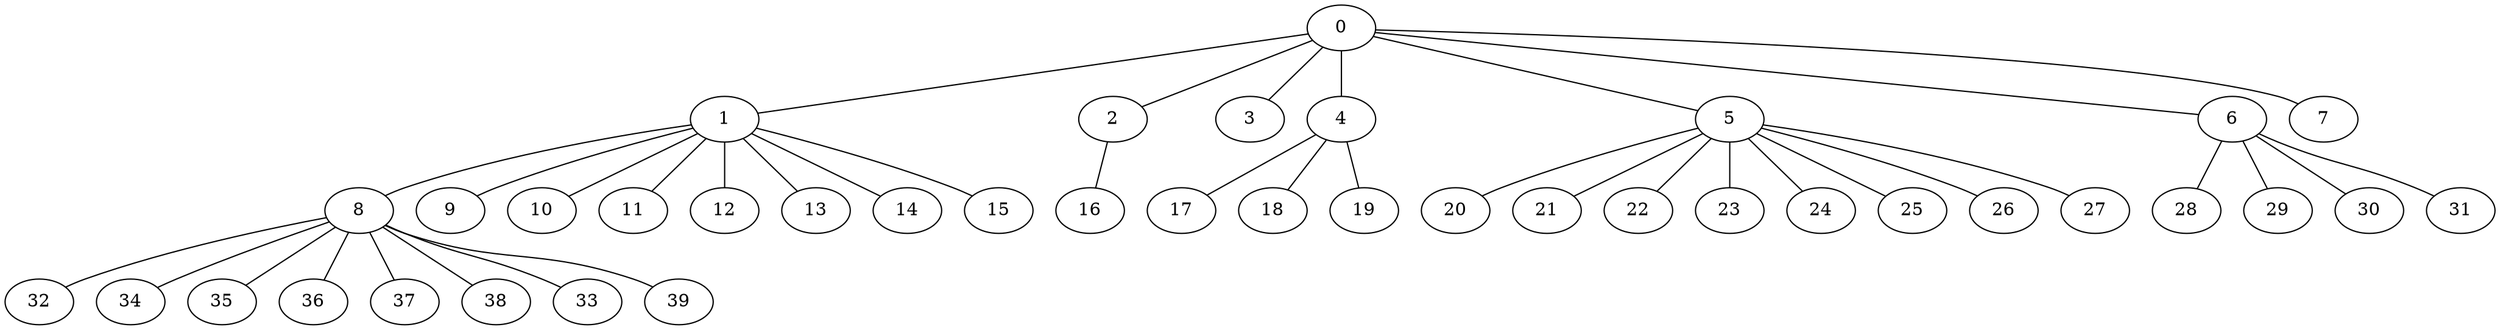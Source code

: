 
graph graphname {
    0 -- 1
0 -- 2
0 -- 3
0 -- 4
0 -- 5
0 -- 6
0 -- 7
1 -- 8
1 -- 9
1 -- 10
1 -- 11
1 -- 12
1 -- 13
1 -- 14
1 -- 15
2 -- 16
4 -- 17
4 -- 18
4 -- 19
5 -- 20
5 -- 21
5 -- 22
5 -- 23
5 -- 24
5 -- 25
5 -- 26
5 -- 27
6 -- 28
6 -- 29
6 -- 30
6 -- 31
8 -- 32
8 -- 34
8 -- 35
8 -- 36
8 -- 37
8 -- 38
8 -- 33
8 -- 39

}
